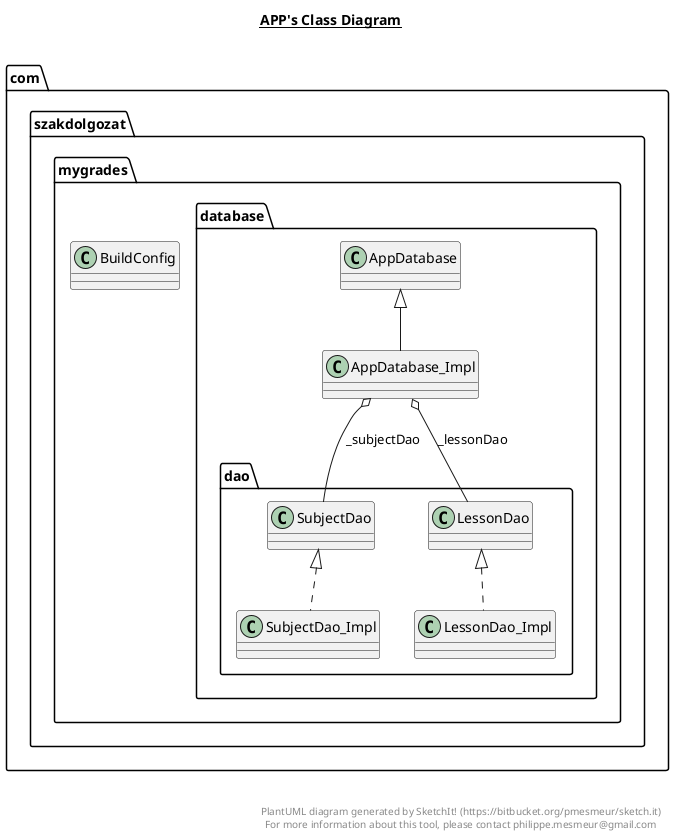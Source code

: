 @startuml

title __APP's Class Diagram__\n

  namespace com.szakdolgozat.mygrades {
    class com.szakdolgozat.mygrades.BuildConfig {
    }
  }
  

  namespace com.szakdolgozat.mygrades {
    namespace database {
      class com.szakdolgozat.mygrades.database.AppDatabase_Impl {
      }
    }
  }
  

  namespace com.szakdolgozat.mygrades {
    namespace database {
      namespace dao {
        class com.szakdolgozat.mygrades.database.dao.LessonDao_Impl {
        }
      }
    }
  }
  

  namespace com.szakdolgozat.mygrades {
    namespace database {
      namespace dao {
        class com.szakdolgozat.mygrades.database.dao.SubjectDao_Impl {
        }
      }
    }
  }
  

  com.szakdolgozat.mygrades.database.AppDatabase_Impl -up-|> com.szakdolgozat.mygrades.database.AppDatabase
  com.szakdolgozat.mygrades.database.AppDatabase_Impl o-- com.szakdolgozat.mygrades.database.dao.LessonDao : _lessonDao
  com.szakdolgozat.mygrades.database.AppDatabase_Impl o-- com.szakdolgozat.mygrades.database.dao.SubjectDao : _subjectDao
  com.szakdolgozat.mygrades.database.dao.LessonDao_Impl .up.|> com.szakdolgozat.mygrades.database.dao.LessonDao
  com.szakdolgozat.mygrades.database.dao.SubjectDao_Impl .up.|> com.szakdolgozat.mygrades.database.dao.SubjectDao


right footer


PlantUML diagram generated by SketchIt! (https://bitbucket.org/pmesmeur/sketch.it)
For more information about this tool, please contact philippe.mesmeur@gmail.com
endfooter

@enduml
